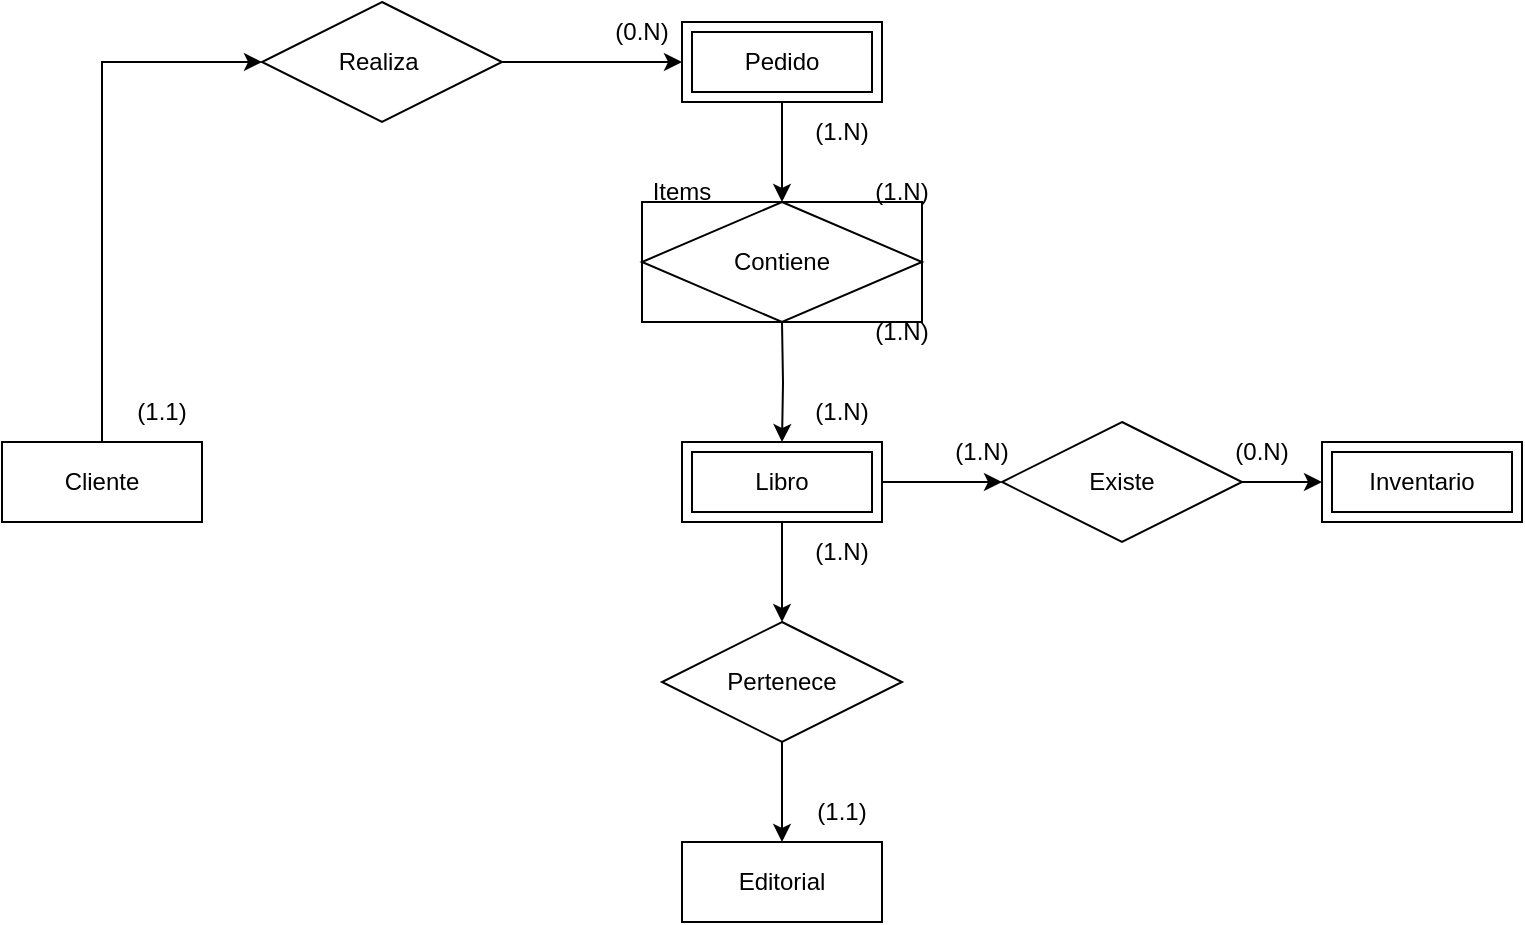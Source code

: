 <mxfile version="26.2.13">
  <diagram name="Página-1" id="SqhoVbTZLjI5UNUjKsYw">
    <mxGraphModel dx="874" dy="439" grid="1" gridSize="10" guides="1" tooltips="1" connect="1" arrows="1" fold="1" page="1" pageScale="1" pageWidth="827" pageHeight="1169" math="0" shadow="0">
      <root>
        <mxCell id="0" />
        <mxCell id="1" parent="0" />
        <mxCell id="M9-J6Z6jfLOZiDs73Ohw-8" style="edgeStyle=orthogonalEdgeStyle;rounded=0;orthogonalLoop=1;jettySize=auto;html=1;exitX=0.5;exitY=0;exitDx=0;exitDy=0;entryX=0;entryY=0.5;entryDx=0;entryDy=0;" edge="1" parent="1" source="M9-J6Z6jfLOZiDs73Ohw-2" target="M9-J6Z6jfLOZiDs73Ohw-7">
          <mxGeometry relative="1" as="geometry" />
        </mxCell>
        <mxCell id="M9-J6Z6jfLOZiDs73Ohw-2" value="Cliente" style="whiteSpace=wrap;html=1;align=center;" vertex="1" parent="1">
          <mxGeometry x="60" y="260" width="100" height="40" as="geometry" />
        </mxCell>
        <mxCell id="M9-J6Z6jfLOZiDs73Ohw-13" style="edgeStyle=orthogonalEdgeStyle;rounded=0;orthogonalLoop=1;jettySize=auto;html=1;entryX=0.5;entryY=0;entryDx=0;entryDy=0;" edge="1" parent="1" source="M9-J6Z6jfLOZiDs73Ohw-3">
          <mxGeometry relative="1" as="geometry">
            <mxPoint x="450" y="140" as="targetPoint" />
          </mxGeometry>
        </mxCell>
        <mxCell id="M9-J6Z6jfLOZiDs73Ohw-3" value="Pedido" style="shape=ext;margin=3;double=1;whiteSpace=wrap;html=1;align=center;" vertex="1" parent="1">
          <mxGeometry x="400" y="50" width="100" height="40" as="geometry" />
        </mxCell>
        <mxCell id="M9-J6Z6jfLOZiDs73Ohw-4" value="Inventario" style="shape=ext;margin=3;double=1;whiteSpace=wrap;html=1;align=center;" vertex="1" parent="1">
          <mxGeometry x="720" y="260" width="100" height="40" as="geometry" />
        </mxCell>
        <mxCell id="M9-J6Z6jfLOZiDs73Ohw-18" style="edgeStyle=orthogonalEdgeStyle;rounded=0;orthogonalLoop=1;jettySize=auto;html=1;exitX=0.5;exitY=1;exitDx=0;exitDy=0;entryX=0.5;entryY=0;entryDx=0;entryDy=0;" edge="1" parent="1" source="M9-J6Z6jfLOZiDs73Ohw-5" target="M9-J6Z6jfLOZiDs73Ohw-17">
          <mxGeometry relative="1" as="geometry" />
        </mxCell>
        <mxCell id="M9-J6Z6jfLOZiDs73Ohw-23" style="edgeStyle=orthogonalEdgeStyle;rounded=0;orthogonalLoop=1;jettySize=auto;html=1;exitX=1;exitY=0.5;exitDx=0;exitDy=0;entryX=0;entryY=0.5;entryDx=0;entryDy=0;" edge="1" parent="1" source="M9-J6Z6jfLOZiDs73Ohw-5" target="M9-J6Z6jfLOZiDs73Ohw-22">
          <mxGeometry relative="1" as="geometry" />
        </mxCell>
        <mxCell id="M9-J6Z6jfLOZiDs73Ohw-5" value="Libro" style="shape=ext;margin=3;double=1;whiteSpace=wrap;html=1;align=center;" vertex="1" parent="1">
          <mxGeometry x="400" y="260" width="100" height="40" as="geometry" />
        </mxCell>
        <mxCell id="M9-J6Z6jfLOZiDs73Ohw-6" value="Editorial" style="whiteSpace=wrap;html=1;align=center;" vertex="1" parent="1">
          <mxGeometry x="400" y="460" width="100" height="40" as="geometry" />
        </mxCell>
        <mxCell id="M9-J6Z6jfLOZiDs73Ohw-9" style="edgeStyle=orthogonalEdgeStyle;rounded=0;orthogonalLoop=1;jettySize=auto;html=1;exitX=1;exitY=0.5;exitDx=0;exitDy=0;entryX=0;entryY=0.5;entryDx=0;entryDy=0;" edge="1" parent="1" source="M9-J6Z6jfLOZiDs73Ohw-7" target="M9-J6Z6jfLOZiDs73Ohw-3">
          <mxGeometry relative="1" as="geometry" />
        </mxCell>
        <mxCell id="M9-J6Z6jfLOZiDs73Ohw-7" value="Realiza&amp;nbsp;" style="shape=rhombus;perimeter=rhombusPerimeter;whiteSpace=wrap;html=1;align=center;" vertex="1" parent="1">
          <mxGeometry x="190" y="40" width="120" height="60" as="geometry" />
        </mxCell>
        <mxCell id="M9-J6Z6jfLOZiDs73Ohw-10" value="(1.1)" style="text;html=1;align=center;verticalAlign=middle;whiteSpace=wrap;rounded=0;" vertex="1" parent="1">
          <mxGeometry x="110" y="230" width="60" height="30" as="geometry" />
        </mxCell>
        <mxCell id="M9-J6Z6jfLOZiDs73Ohw-11" value="(0.N)" style="text;html=1;align=center;verticalAlign=middle;whiteSpace=wrap;rounded=0;" vertex="1" parent="1">
          <mxGeometry x="350" y="40" width="60" height="30" as="geometry" />
        </mxCell>
        <mxCell id="M9-J6Z6jfLOZiDs73Ohw-14" style="edgeStyle=orthogonalEdgeStyle;rounded=0;orthogonalLoop=1;jettySize=auto;html=1;exitX=0.5;exitY=1;exitDx=0;exitDy=0;entryX=0.5;entryY=0;entryDx=0;entryDy=0;" edge="1" parent="1" target="M9-J6Z6jfLOZiDs73Ohw-5">
          <mxGeometry relative="1" as="geometry">
            <mxPoint x="450" y="200" as="sourcePoint" />
          </mxGeometry>
        </mxCell>
        <mxCell id="M9-J6Z6jfLOZiDs73Ohw-15" value="(1.N)" style="text;html=1;align=center;verticalAlign=middle;whiteSpace=wrap;rounded=0;" vertex="1" parent="1">
          <mxGeometry x="450" y="90" width="60" height="30" as="geometry" />
        </mxCell>
        <mxCell id="M9-J6Z6jfLOZiDs73Ohw-16" value="(1.N)" style="text;html=1;align=center;verticalAlign=middle;whiteSpace=wrap;rounded=0;" vertex="1" parent="1">
          <mxGeometry x="450" y="230" width="60" height="30" as="geometry" />
        </mxCell>
        <mxCell id="M9-J6Z6jfLOZiDs73Ohw-19" style="edgeStyle=orthogonalEdgeStyle;rounded=0;orthogonalLoop=1;jettySize=auto;html=1;exitX=0.5;exitY=1;exitDx=0;exitDy=0;entryX=0.5;entryY=0;entryDx=0;entryDy=0;" edge="1" parent="1" source="M9-J6Z6jfLOZiDs73Ohw-17" target="M9-J6Z6jfLOZiDs73Ohw-6">
          <mxGeometry relative="1" as="geometry" />
        </mxCell>
        <mxCell id="M9-J6Z6jfLOZiDs73Ohw-17" value="Pertenece" style="shape=rhombus;perimeter=rhombusPerimeter;whiteSpace=wrap;html=1;align=center;" vertex="1" parent="1">
          <mxGeometry x="390" y="350" width="120" height="60" as="geometry" />
        </mxCell>
        <mxCell id="M9-J6Z6jfLOZiDs73Ohw-20" value="(1.N)" style="text;html=1;align=center;verticalAlign=middle;whiteSpace=wrap;rounded=0;" vertex="1" parent="1">
          <mxGeometry x="450" y="300" width="60" height="30" as="geometry" />
        </mxCell>
        <mxCell id="M9-J6Z6jfLOZiDs73Ohw-21" value="(1.1)" style="text;html=1;align=center;verticalAlign=middle;whiteSpace=wrap;rounded=0;" vertex="1" parent="1">
          <mxGeometry x="450" y="430" width="60" height="30" as="geometry" />
        </mxCell>
        <mxCell id="M9-J6Z6jfLOZiDs73Ohw-24" style="edgeStyle=orthogonalEdgeStyle;rounded=0;orthogonalLoop=1;jettySize=auto;html=1;exitX=1;exitY=0.5;exitDx=0;exitDy=0;entryX=0;entryY=0.5;entryDx=0;entryDy=0;" edge="1" parent="1" source="M9-J6Z6jfLOZiDs73Ohw-22" target="M9-J6Z6jfLOZiDs73Ohw-4">
          <mxGeometry relative="1" as="geometry" />
        </mxCell>
        <mxCell id="M9-J6Z6jfLOZiDs73Ohw-22" value="Existe" style="shape=rhombus;perimeter=rhombusPerimeter;whiteSpace=wrap;html=1;align=center;" vertex="1" parent="1">
          <mxGeometry x="560" y="250" width="120" height="60" as="geometry" />
        </mxCell>
        <mxCell id="M9-J6Z6jfLOZiDs73Ohw-25" value="(1.N)" style="text;html=1;align=center;verticalAlign=middle;whiteSpace=wrap;rounded=0;" vertex="1" parent="1">
          <mxGeometry x="520" y="250" width="60" height="30" as="geometry" />
        </mxCell>
        <mxCell id="M9-J6Z6jfLOZiDs73Ohw-26" value="(0.N)" style="text;html=1;align=center;verticalAlign=middle;whiteSpace=wrap;rounded=0;" vertex="1" parent="1">
          <mxGeometry x="660" y="250" width="60" height="30" as="geometry" />
        </mxCell>
        <mxCell id="M9-J6Z6jfLOZiDs73Ohw-27" value="Contiene" style="shape=associativeEntity;whiteSpace=wrap;html=1;align=center;" vertex="1" parent="1">
          <mxGeometry x="380" y="140" width="140" height="60" as="geometry" />
        </mxCell>
        <mxCell id="M9-J6Z6jfLOZiDs73Ohw-28" value="Items" style="text;html=1;align=center;verticalAlign=middle;whiteSpace=wrap;rounded=0;" vertex="1" parent="1">
          <mxGeometry x="370" y="120" width="60" height="30" as="geometry" />
        </mxCell>
        <mxCell id="M9-J6Z6jfLOZiDs73Ohw-29" value="(1.N)" style="text;html=1;align=center;verticalAlign=middle;whiteSpace=wrap;rounded=0;" vertex="1" parent="1">
          <mxGeometry x="480" y="120" width="60" height="30" as="geometry" />
        </mxCell>
        <mxCell id="M9-J6Z6jfLOZiDs73Ohw-30" value="(1.N)" style="text;html=1;align=center;verticalAlign=middle;whiteSpace=wrap;rounded=0;" vertex="1" parent="1">
          <mxGeometry x="480" y="190" width="60" height="30" as="geometry" />
        </mxCell>
      </root>
    </mxGraphModel>
  </diagram>
</mxfile>
